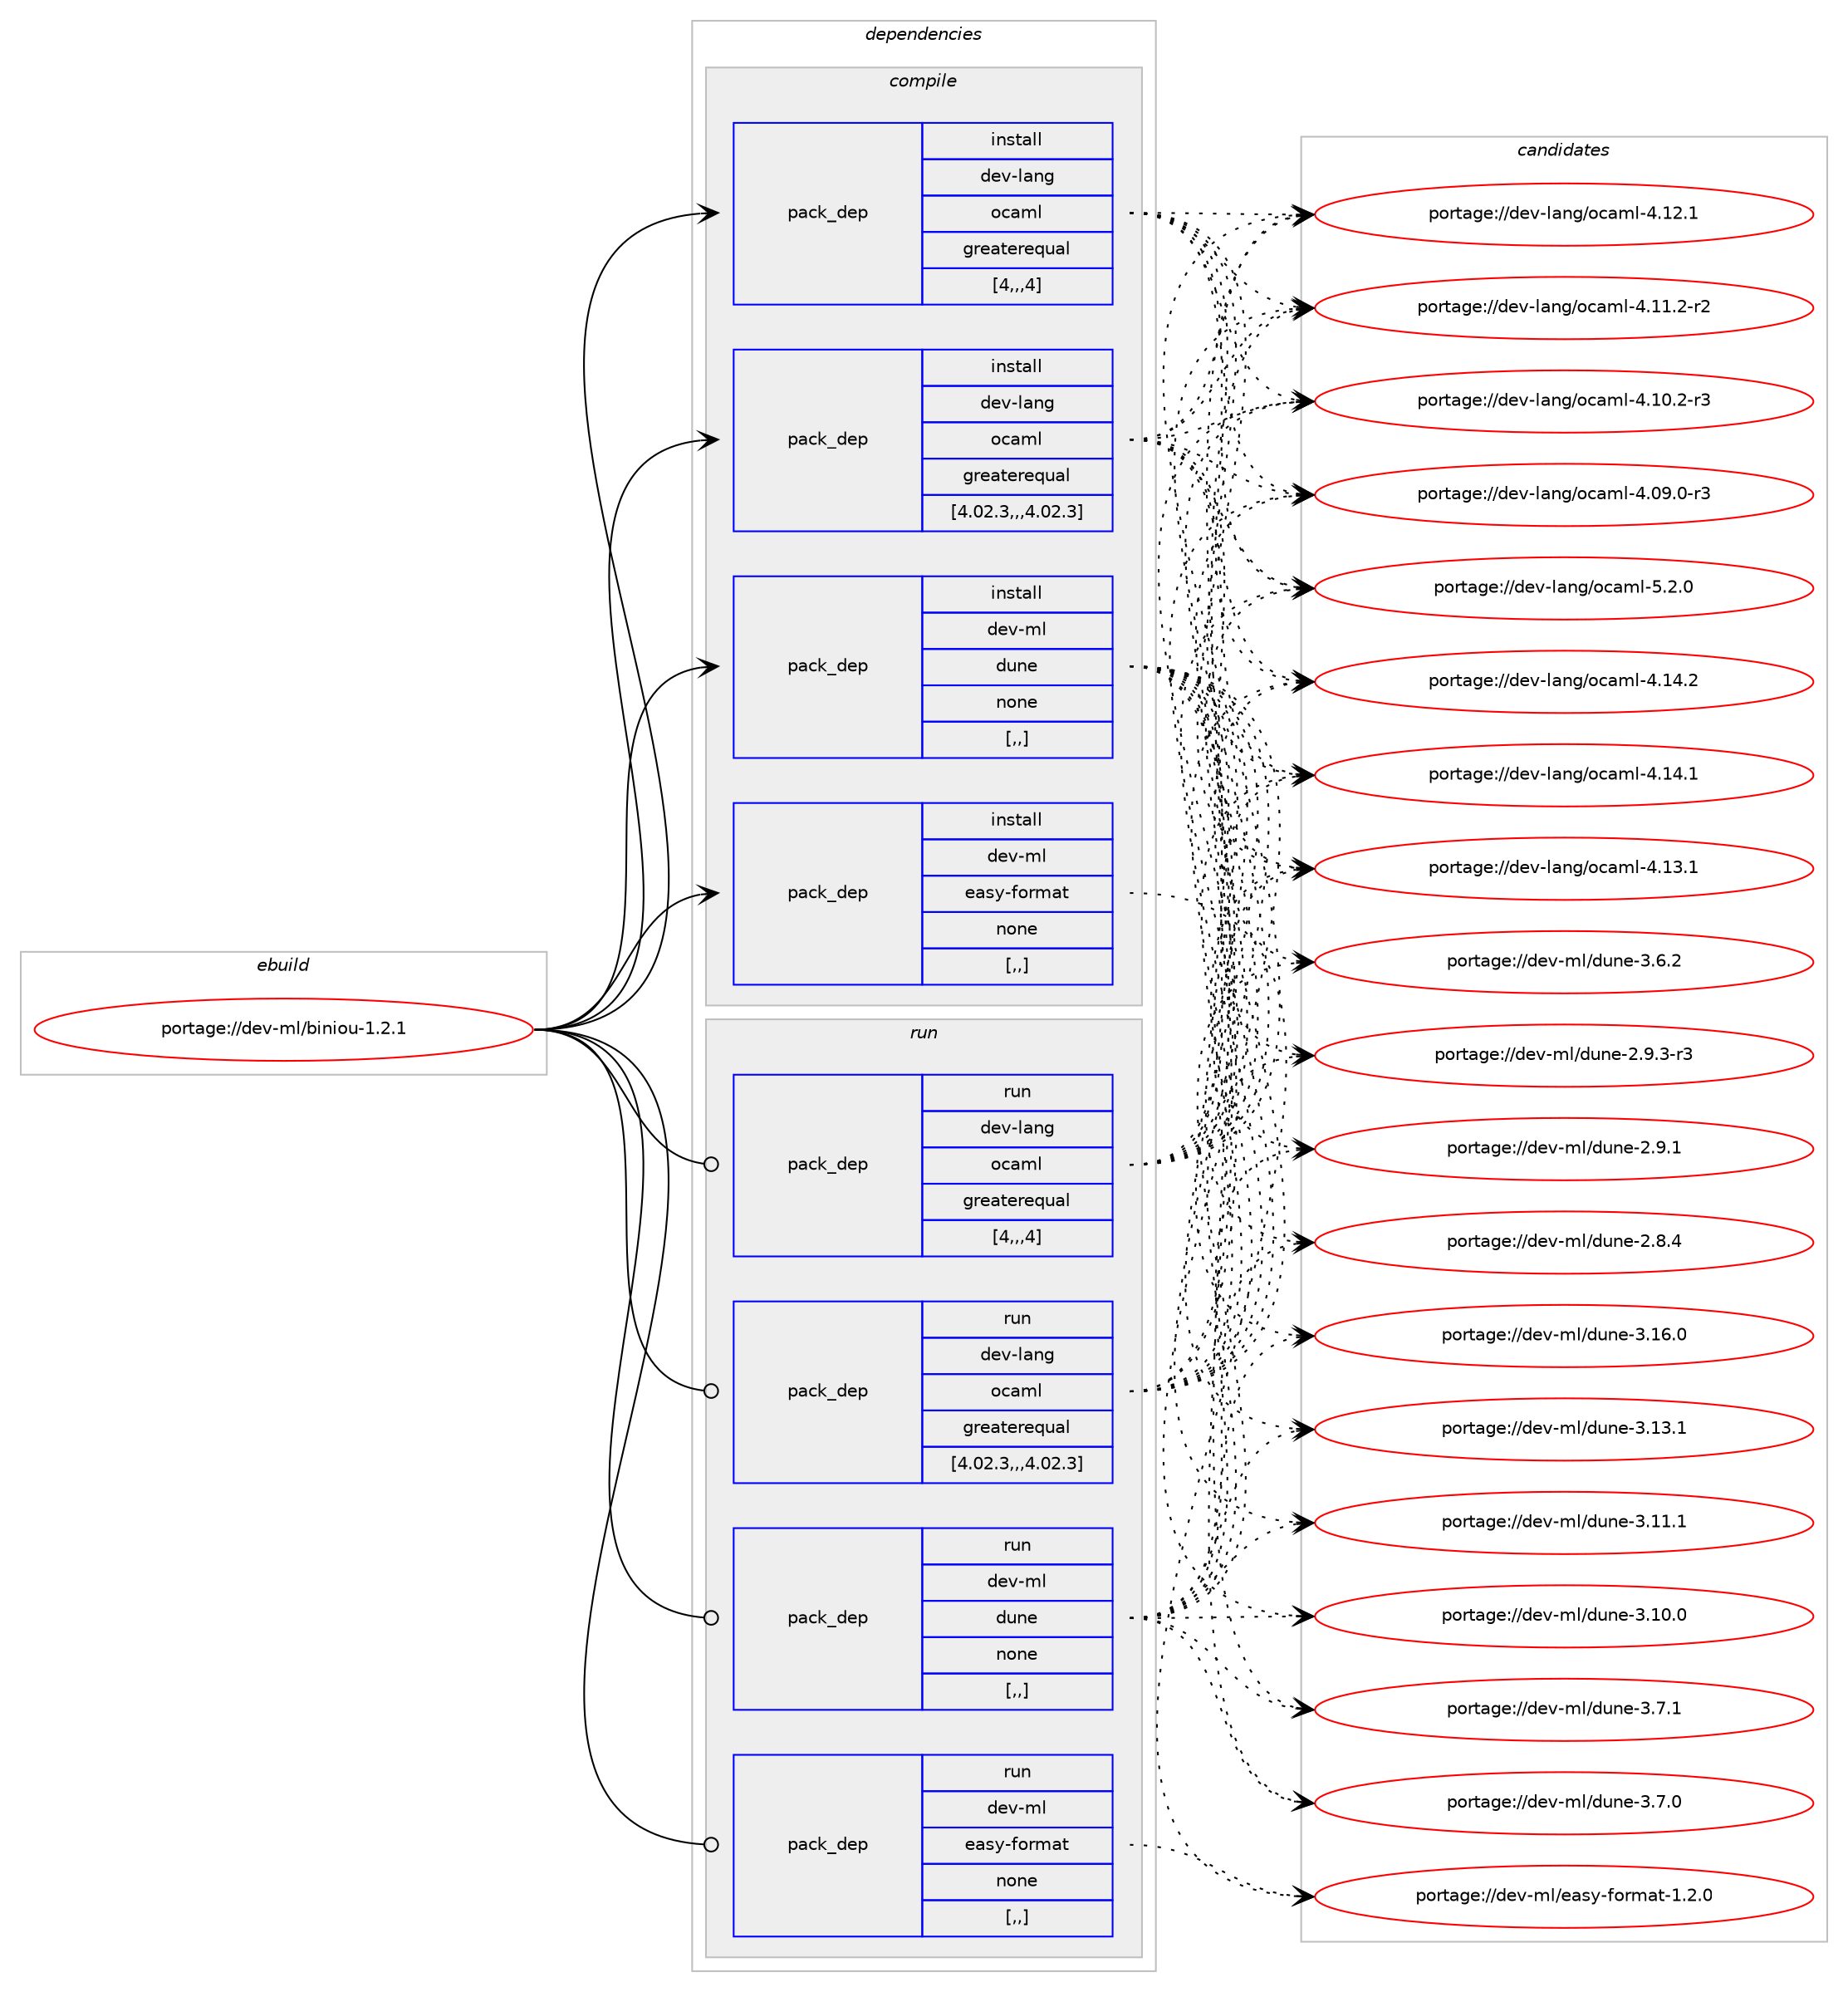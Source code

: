 digraph prolog {

# *************
# Graph options
# *************

newrank=true;
concentrate=true;
compound=true;
graph [rankdir=LR,fontname=Helvetica,fontsize=10,ranksep=1.5];#, ranksep=2.5, nodesep=0.2];
edge  [arrowhead=vee];
node  [fontname=Helvetica,fontsize=10];

# **********
# The ebuild
# **********

subgraph cluster_leftcol {
color=gray;
rank=same;
label=<<i>ebuild</i>>;
id [label="portage://dev-ml/biniou-1.2.1", color=red, width=4, href="../dev-ml/biniou-1.2.1.svg"];
}

# ****************
# The dependencies
# ****************

subgraph cluster_midcol {
color=gray;
label=<<i>dependencies</i>>;
subgraph cluster_compile {
fillcolor="#eeeeee";
style=filled;
label=<<i>compile</i>>;
subgraph pack86370 {
dependency116534 [label=<<TABLE BORDER="0" CELLBORDER="1" CELLSPACING="0" CELLPADDING="4" WIDTH="220"><TR><TD ROWSPAN="6" CELLPADDING="30">pack_dep</TD></TR><TR><TD WIDTH="110">install</TD></TR><TR><TD>dev-lang</TD></TR><TR><TD>ocaml</TD></TR><TR><TD>greaterequal</TD></TR><TR><TD>[4,,,4]</TD></TR></TABLE>>, shape=none, color=blue];
}
id:e -> dependency116534:w [weight=20,style="solid",arrowhead="vee"];
subgraph pack86371 {
dependency116535 [label=<<TABLE BORDER="0" CELLBORDER="1" CELLSPACING="0" CELLPADDING="4" WIDTH="220"><TR><TD ROWSPAN="6" CELLPADDING="30">pack_dep</TD></TR><TR><TD WIDTH="110">install</TD></TR><TR><TD>dev-lang</TD></TR><TR><TD>ocaml</TD></TR><TR><TD>greaterequal</TD></TR><TR><TD>[4.02.3,,,4.02.3]</TD></TR></TABLE>>, shape=none, color=blue];
}
id:e -> dependency116535:w [weight=20,style="solid",arrowhead="vee"];
subgraph pack86372 {
dependency116536 [label=<<TABLE BORDER="0" CELLBORDER="1" CELLSPACING="0" CELLPADDING="4" WIDTH="220"><TR><TD ROWSPAN="6" CELLPADDING="30">pack_dep</TD></TR><TR><TD WIDTH="110">install</TD></TR><TR><TD>dev-ml</TD></TR><TR><TD>dune</TD></TR><TR><TD>none</TD></TR><TR><TD>[,,]</TD></TR></TABLE>>, shape=none, color=blue];
}
id:e -> dependency116536:w [weight=20,style="solid",arrowhead="vee"];
subgraph pack86373 {
dependency116537 [label=<<TABLE BORDER="0" CELLBORDER="1" CELLSPACING="0" CELLPADDING="4" WIDTH="220"><TR><TD ROWSPAN="6" CELLPADDING="30">pack_dep</TD></TR><TR><TD WIDTH="110">install</TD></TR><TR><TD>dev-ml</TD></TR><TR><TD>easy-format</TD></TR><TR><TD>none</TD></TR><TR><TD>[,,]</TD></TR></TABLE>>, shape=none, color=blue];
}
id:e -> dependency116537:w [weight=20,style="solid",arrowhead="vee"];
}
subgraph cluster_compileandrun {
fillcolor="#eeeeee";
style=filled;
label=<<i>compile and run</i>>;
}
subgraph cluster_run {
fillcolor="#eeeeee";
style=filled;
label=<<i>run</i>>;
subgraph pack86374 {
dependency116538 [label=<<TABLE BORDER="0" CELLBORDER="1" CELLSPACING="0" CELLPADDING="4" WIDTH="220"><TR><TD ROWSPAN="6" CELLPADDING="30">pack_dep</TD></TR><TR><TD WIDTH="110">run</TD></TR><TR><TD>dev-lang</TD></TR><TR><TD>ocaml</TD></TR><TR><TD>greaterequal</TD></TR><TR><TD>[4,,,4]</TD></TR></TABLE>>, shape=none, color=blue];
}
id:e -> dependency116538:w [weight=20,style="solid",arrowhead="odot"];
subgraph pack86375 {
dependency116539 [label=<<TABLE BORDER="0" CELLBORDER="1" CELLSPACING="0" CELLPADDING="4" WIDTH="220"><TR><TD ROWSPAN="6" CELLPADDING="30">pack_dep</TD></TR><TR><TD WIDTH="110">run</TD></TR><TR><TD>dev-lang</TD></TR><TR><TD>ocaml</TD></TR><TR><TD>greaterequal</TD></TR><TR><TD>[4.02.3,,,4.02.3]</TD></TR></TABLE>>, shape=none, color=blue];
}
id:e -> dependency116539:w [weight=20,style="solid",arrowhead="odot"];
subgraph pack86376 {
dependency116540 [label=<<TABLE BORDER="0" CELLBORDER="1" CELLSPACING="0" CELLPADDING="4" WIDTH="220"><TR><TD ROWSPAN="6" CELLPADDING="30">pack_dep</TD></TR><TR><TD WIDTH="110">run</TD></TR><TR><TD>dev-ml</TD></TR><TR><TD>dune</TD></TR><TR><TD>none</TD></TR><TR><TD>[,,]</TD></TR></TABLE>>, shape=none, color=blue];
}
id:e -> dependency116540:w [weight=20,style="solid",arrowhead="odot"];
subgraph pack86377 {
dependency116541 [label=<<TABLE BORDER="0" CELLBORDER="1" CELLSPACING="0" CELLPADDING="4" WIDTH="220"><TR><TD ROWSPAN="6" CELLPADDING="30">pack_dep</TD></TR><TR><TD WIDTH="110">run</TD></TR><TR><TD>dev-ml</TD></TR><TR><TD>easy-format</TD></TR><TR><TD>none</TD></TR><TR><TD>[,,]</TD></TR></TABLE>>, shape=none, color=blue];
}
id:e -> dependency116541:w [weight=20,style="solid",arrowhead="odot"];
}
}

# **************
# The candidates
# **************

subgraph cluster_choices {
rank=same;
color=gray;
label=<<i>candidates</i>>;

subgraph choice86370 {
color=black;
nodesep=1;
choice1001011184510897110103471119997109108455346504648 [label="portage://dev-lang/ocaml-5.2.0", color=red, width=4,href="../dev-lang/ocaml-5.2.0.svg"];
choice100101118451089711010347111999710910845524649524650 [label="portage://dev-lang/ocaml-4.14.2", color=red, width=4,href="../dev-lang/ocaml-4.14.2.svg"];
choice100101118451089711010347111999710910845524649524649 [label="portage://dev-lang/ocaml-4.14.1", color=red, width=4,href="../dev-lang/ocaml-4.14.1.svg"];
choice100101118451089711010347111999710910845524649514649 [label="portage://dev-lang/ocaml-4.13.1", color=red, width=4,href="../dev-lang/ocaml-4.13.1.svg"];
choice100101118451089711010347111999710910845524649504649 [label="portage://dev-lang/ocaml-4.12.1", color=red, width=4,href="../dev-lang/ocaml-4.12.1.svg"];
choice1001011184510897110103471119997109108455246494946504511450 [label="portage://dev-lang/ocaml-4.11.2-r2", color=red, width=4,href="../dev-lang/ocaml-4.11.2-r2.svg"];
choice1001011184510897110103471119997109108455246494846504511451 [label="portage://dev-lang/ocaml-4.10.2-r3", color=red, width=4,href="../dev-lang/ocaml-4.10.2-r3.svg"];
choice1001011184510897110103471119997109108455246485746484511451 [label="portage://dev-lang/ocaml-4.09.0-r3", color=red, width=4,href="../dev-lang/ocaml-4.09.0-r3.svg"];
dependency116534:e -> choice1001011184510897110103471119997109108455346504648:w [style=dotted,weight="100"];
dependency116534:e -> choice100101118451089711010347111999710910845524649524650:w [style=dotted,weight="100"];
dependency116534:e -> choice100101118451089711010347111999710910845524649524649:w [style=dotted,weight="100"];
dependency116534:e -> choice100101118451089711010347111999710910845524649514649:w [style=dotted,weight="100"];
dependency116534:e -> choice100101118451089711010347111999710910845524649504649:w [style=dotted,weight="100"];
dependency116534:e -> choice1001011184510897110103471119997109108455246494946504511450:w [style=dotted,weight="100"];
dependency116534:e -> choice1001011184510897110103471119997109108455246494846504511451:w [style=dotted,weight="100"];
dependency116534:e -> choice1001011184510897110103471119997109108455246485746484511451:w [style=dotted,weight="100"];
}
subgraph choice86371 {
color=black;
nodesep=1;
choice1001011184510897110103471119997109108455346504648 [label="portage://dev-lang/ocaml-5.2.0", color=red, width=4,href="../dev-lang/ocaml-5.2.0.svg"];
choice100101118451089711010347111999710910845524649524650 [label="portage://dev-lang/ocaml-4.14.2", color=red, width=4,href="../dev-lang/ocaml-4.14.2.svg"];
choice100101118451089711010347111999710910845524649524649 [label="portage://dev-lang/ocaml-4.14.1", color=red, width=4,href="../dev-lang/ocaml-4.14.1.svg"];
choice100101118451089711010347111999710910845524649514649 [label="portage://dev-lang/ocaml-4.13.1", color=red, width=4,href="../dev-lang/ocaml-4.13.1.svg"];
choice100101118451089711010347111999710910845524649504649 [label="portage://dev-lang/ocaml-4.12.1", color=red, width=4,href="../dev-lang/ocaml-4.12.1.svg"];
choice1001011184510897110103471119997109108455246494946504511450 [label="portage://dev-lang/ocaml-4.11.2-r2", color=red, width=4,href="../dev-lang/ocaml-4.11.2-r2.svg"];
choice1001011184510897110103471119997109108455246494846504511451 [label="portage://dev-lang/ocaml-4.10.2-r3", color=red, width=4,href="../dev-lang/ocaml-4.10.2-r3.svg"];
choice1001011184510897110103471119997109108455246485746484511451 [label="portage://dev-lang/ocaml-4.09.0-r3", color=red, width=4,href="../dev-lang/ocaml-4.09.0-r3.svg"];
dependency116535:e -> choice1001011184510897110103471119997109108455346504648:w [style=dotted,weight="100"];
dependency116535:e -> choice100101118451089711010347111999710910845524649524650:w [style=dotted,weight="100"];
dependency116535:e -> choice100101118451089711010347111999710910845524649524649:w [style=dotted,weight="100"];
dependency116535:e -> choice100101118451089711010347111999710910845524649514649:w [style=dotted,weight="100"];
dependency116535:e -> choice100101118451089711010347111999710910845524649504649:w [style=dotted,weight="100"];
dependency116535:e -> choice1001011184510897110103471119997109108455246494946504511450:w [style=dotted,weight="100"];
dependency116535:e -> choice1001011184510897110103471119997109108455246494846504511451:w [style=dotted,weight="100"];
dependency116535:e -> choice1001011184510897110103471119997109108455246485746484511451:w [style=dotted,weight="100"];
}
subgraph choice86372 {
color=black;
nodesep=1;
choice100101118451091084710011711010145514649544648 [label="portage://dev-ml/dune-3.16.0", color=red, width=4,href="../dev-ml/dune-3.16.0.svg"];
choice100101118451091084710011711010145514649514649 [label="portage://dev-ml/dune-3.13.1", color=red, width=4,href="../dev-ml/dune-3.13.1.svg"];
choice100101118451091084710011711010145514649494649 [label="portage://dev-ml/dune-3.11.1", color=red, width=4,href="../dev-ml/dune-3.11.1.svg"];
choice100101118451091084710011711010145514649484648 [label="portage://dev-ml/dune-3.10.0", color=red, width=4,href="../dev-ml/dune-3.10.0.svg"];
choice1001011184510910847100117110101455146554649 [label="portage://dev-ml/dune-3.7.1", color=red, width=4,href="../dev-ml/dune-3.7.1.svg"];
choice1001011184510910847100117110101455146554648 [label="portage://dev-ml/dune-3.7.0", color=red, width=4,href="../dev-ml/dune-3.7.0.svg"];
choice1001011184510910847100117110101455146544650 [label="portage://dev-ml/dune-3.6.2", color=red, width=4,href="../dev-ml/dune-3.6.2.svg"];
choice10010111845109108471001171101014550465746514511451 [label="portage://dev-ml/dune-2.9.3-r3", color=red, width=4,href="../dev-ml/dune-2.9.3-r3.svg"];
choice1001011184510910847100117110101455046574649 [label="portage://dev-ml/dune-2.9.1", color=red, width=4,href="../dev-ml/dune-2.9.1.svg"];
choice1001011184510910847100117110101455046564652 [label="portage://dev-ml/dune-2.8.4", color=red, width=4,href="../dev-ml/dune-2.8.4.svg"];
dependency116536:e -> choice100101118451091084710011711010145514649544648:w [style=dotted,weight="100"];
dependency116536:e -> choice100101118451091084710011711010145514649514649:w [style=dotted,weight="100"];
dependency116536:e -> choice100101118451091084710011711010145514649494649:w [style=dotted,weight="100"];
dependency116536:e -> choice100101118451091084710011711010145514649484648:w [style=dotted,weight="100"];
dependency116536:e -> choice1001011184510910847100117110101455146554649:w [style=dotted,weight="100"];
dependency116536:e -> choice1001011184510910847100117110101455146554648:w [style=dotted,weight="100"];
dependency116536:e -> choice1001011184510910847100117110101455146544650:w [style=dotted,weight="100"];
dependency116536:e -> choice10010111845109108471001171101014550465746514511451:w [style=dotted,weight="100"];
dependency116536:e -> choice1001011184510910847100117110101455046574649:w [style=dotted,weight="100"];
dependency116536:e -> choice1001011184510910847100117110101455046564652:w [style=dotted,weight="100"];
}
subgraph choice86373 {
color=black;
nodesep=1;
choice1001011184510910847101971151214510211111410997116454946504648 [label="portage://dev-ml/easy-format-1.2.0", color=red, width=4,href="../dev-ml/easy-format-1.2.0.svg"];
dependency116537:e -> choice1001011184510910847101971151214510211111410997116454946504648:w [style=dotted,weight="100"];
}
subgraph choice86374 {
color=black;
nodesep=1;
choice1001011184510897110103471119997109108455346504648 [label="portage://dev-lang/ocaml-5.2.0", color=red, width=4,href="../dev-lang/ocaml-5.2.0.svg"];
choice100101118451089711010347111999710910845524649524650 [label="portage://dev-lang/ocaml-4.14.2", color=red, width=4,href="../dev-lang/ocaml-4.14.2.svg"];
choice100101118451089711010347111999710910845524649524649 [label="portage://dev-lang/ocaml-4.14.1", color=red, width=4,href="../dev-lang/ocaml-4.14.1.svg"];
choice100101118451089711010347111999710910845524649514649 [label="portage://dev-lang/ocaml-4.13.1", color=red, width=4,href="../dev-lang/ocaml-4.13.1.svg"];
choice100101118451089711010347111999710910845524649504649 [label="portage://dev-lang/ocaml-4.12.1", color=red, width=4,href="../dev-lang/ocaml-4.12.1.svg"];
choice1001011184510897110103471119997109108455246494946504511450 [label="portage://dev-lang/ocaml-4.11.2-r2", color=red, width=4,href="../dev-lang/ocaml-4.11.2-r2.svg"];
choice1001011184510897110103471119997109108455246494846504511451 [label="portage://dev-lang/ocaml-4.10.2-r3", color=red, width=4,href="../dev-lang/ocaml-4.10.2-r3.svg"];
choice1001011184510897110103471119997109108455246485746484511451 [label="portage://dev-lang/ocaml-4.09.0-r3", color=red, width=4,href="../dev-lang/ocaml-4.09.0-r3.svg"];
dependency116538:e -> choice1001011184510897110103471119997109108455346504648:w [style=dotted,weight="100"];
dependency116538:e -> choice100101118451089711010347111999710910845524649524650:w [style=dotted,weight="100"];
dependency116538:e -> choice100101118451089711010347111999710910845524649524649:w [style=dotted,weight="100"];
dependency116538:e -> choice100101118451089711010347111999710910845524649514649:w [style=dotted,weight="100"];
dependency116538:e -> choice100101118451089711010347111999710910845524649504649:w [style=dotted,weight="100"];
dependency116538:e -> choice1001011184510897110103471119997109108455246494946504511450:w [style=dotted,weight="100"];
dependency116538:e -> choice1001011184510897110103471119997109108455246494846504511451:w [style=dotted,weight="100"];
dependency116538:e -> choice1001011184510897110103471119997109108455246485746484511451:w [style=dotted,weight="100"];
}
subgraph choice86375 {
color=black;
nodesep=1;
choice1001011184510897110103471119997109108455346504648 [label="portage://dev-lang/ocaml-5.2.0", color=red, width=4,href="../dev-lang/ocaml-5.2.0.svg"];
choice100101118451089711010347111999710910845524649524650 [label="portage://dev-lang/ocaml-4.14.2", color=red, width=4,href="../dev-lang/ocaml-4.14.2.svg"];
choice100101118451089711010347111999710910845524649524649 [label="portage://dev-lang/ocaml-4.14.1", color=red, width=4,href="../dev-lang/ocaml-4.14.1.svg"];
choice100101118451089711010347111999710910845524649514649 [label="portage://dev-lang/ocaml-4.13.1", color=red, width=4,href="../dev-lang/ocaml-4.13.1.svg"];
choice100101118451089711010347111999710910845524649504649 [label="portage://dev-lang/ocaml-4.12.1", color=red, width=4,href="../dev-lang/ocaml-4.12.1.svg"];
choice1001011184510897110103471119997109108455246494946504511450 [label="portage://dev-lang/ocaml-4.11.2-r2", color=red, width=4,href="../dev-lang/ocaml-4.11.2-r2.svg"];
choice1001011184510897110103471119997109108455246494846504511451 [label="portage://dev-lang/ocaml-4.10.2-r3", color=red, width=4,href="../dev-lang/ocaml-4.10.2-r3.svg"];
choice1001011184510897110103471119997109108455246485746484511451 [label="portage://dev-lang/ocaml-4.09.0-r3", color=red, width=4,href="../dev-lang/ocaml-4.09.0-r3.svg"];
dependency116539:e -> choice1001011184510897110103471119997109108455346504648:w [style=dotted,weight="100"];
dependency116539:e -> choice100101118451089711010347111999710910845524649524650:w [style=dotted,weight="100"];
dependency116539:e -> choice100101118451089711010347111999710910845524649524649:w [style=dotted,weight="100"];
dependency116539:e -> choice100101118451089711010347111999710910845524649514649:w [style=dotted,weight="100"];
dependency116539:e -> choice100101118451089711010347111999710910845524649504649:w [style=dotted,weight="100"];
dependency116539:e -> choice1001011184510897110103471119997109108455246494946504511450:w [style=dotted,weight="100"];
dependency116539:e -> choice1001011184510897110103471119997109108455246494846504511451:w [style=dotted,weight="100"];
dependency116539:e -> choice1001011184510897110103471119997109108455246485746484511451:w [style=dotted,weight="100"];
}
subgraph choice86376 {
color=black;
nodesep=1;
choice100101118451091084710011711010145514649544648 [label="portage://dev-ml/dune-3.16.0", color=red, width=4,href="../dev-ml/dune-3.16.0.svg"];
choice100101118451091084710011711010145514649514649 [label="portage://dev-ml/dune-3.13.1", color=red, width=4,href="../dev-ml/dune-3.13.1.svg"];
choice100101118451091084710011711010145514649494649 [label="portage://dev-ml/dune-3.11.1", color=red, width=4,href="../dev-ml/dune-3.11.1.svg"];
choice100101118451091084710011711010145514649484648 [label="portage://dev-ml/dune-3.10.0", color=red, width=4,href="../dev-ml/dune-3.10.0.svg"];
choice1001011184510910847100117110101455146554649 [label="portage://dev-ml/dune-3.7.1", color=red, width=4,href="../dev-ml/dune-3.7.1.svg"];
choice1001011184510910847100117110101455146554648 [label="portage://dev-ml/dune-3.7.0", color=red, width=4,href="../dev-ml/dune-3.7.0.svg"];
choice1001011184510910847100117110101455146544650 [label="portage://dev-ml/dune-3.6.2", color=red, width=4,href="../dev-ml/dune-3.6.2.svg"];
choice10010111845109108471001171101014550465746514511451 [label="portage://dev-ml/dune-2.9.3-r3", color=red, width=4,href="../dev-ml/dune-2.9.3-r3.svg"];
choice1001011184510910847100117110101455046574649 [label="portage://dev-ml/dune-2.9.1", color=red, width=4,href="../dev-ml/dune-2.9.1.svg"];
choice1001011184510910847100117110101455046564652 [label="portage://dev-ml/dune-2.8.4", color=red, width=4,href="../dev-ml/dune-2.8.4.svg"];
dependency116540:e -> choice100101118451091084710011711010145514649544648:w [style=dotted,weight="100"];
dependency116540:e -> choice100101118451091084710011711010145514649514649:w [style=dotted,weight="100"];
dependency116540:e -> choice100101118451091084710011711010145514649494649:w [style=dotted,weight="100"];
dependency116540:e -> choice100101118451091084710011711010145514649484648:w [style=dotted,weight="100"];
dependency116540:e -> choice1001011184510910847100117110101455146554649:w [style=dotted,weight="100"];
dependency116540:e -> choice1001011184510910847100117110101455146554648:w [style=dotted,weight="100"];
dependency116540:e -> choice1001011184510910847100117110101455146544650:w [style=dotted,weight="100"];
dependency116540:e -> choice10010111845109108471001171101014550465746514511451:w [style=dotted,weight="100"];
dependency116540:e -> choice1001011184510910847100117110101455046574649:w [style=dotted,weight="100"];
dependency116540:e -> choice1001011184510910847100117110101455046564652:w [style=dotted,weight="100"];
}
subgraph choice86377 {
color=black;
nodesep=1;
choice1001011184510910847101971151214510211111410997116454946504648 [label="portage://dev-ml/easy-format-1.2.0", color=red, width=4,href="../dev-ml/easy-format-1.2.0.svg"];
dependency116541:e -> choice1001011184510910847101971151214510211111410997116454946504648:w [style=dotted,weight="100"];
}
}

}
